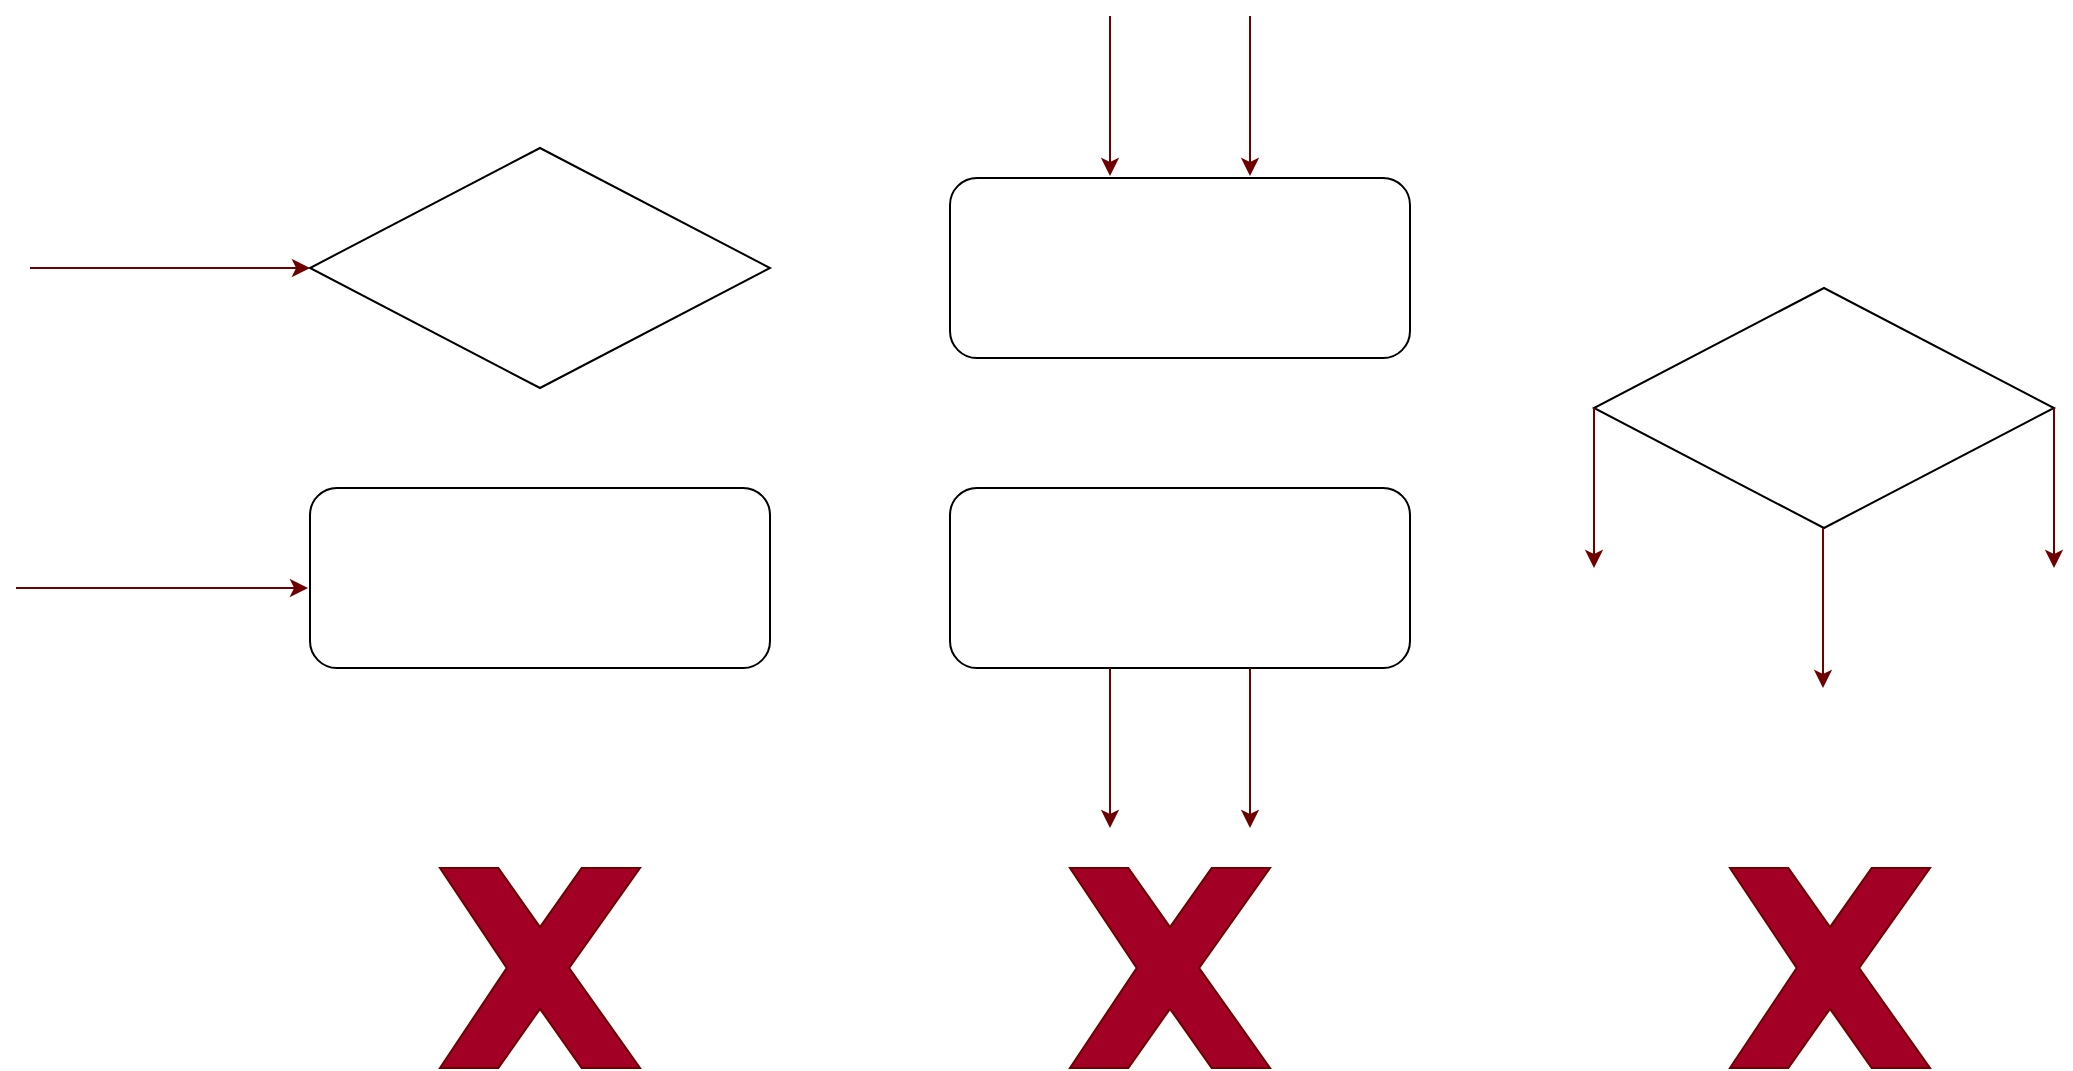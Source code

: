 <mxfile version="19.0.3" type="device"><diagram id="pdflSgArFLlm-xM5O-K_" name="Page-1"><mxGraphModel dx="1102" dy="857" grid="1" gridSize="10" guides="1" tooltips="1" connect="1" arrows="1" fold="1" page="1" pageScale="1" pageWidth="850" pageHeight="1100" math="0" shadow="0"><root><mxCell id="0"/><mxCell id="1" parent="0"/><mxCell id="jG1y0fN-Zmv9PkV20qpa-1" value="" style="rhombus;whiteSpace=wrap;html=1;" parent="1" vertex="1"><mxGeometry x="190" y="180" width="230" height="120" as="geometry"/></mxCell><mxCell id="jG1y0fN-Zmv9PkV20qpa-2" value="" style="rounded=1;whiteSpace=wrap;html=1;" parent="1" vertex="1"><mxGeometry x="190" y="350" width="230" height="90" as="geometry"/></mxCell><mxCell id="jG1y0fN-Zmv9PkV20qpa-3" value="" style="endArrow=classic;html=1;rounded=0;entryX=0;entryY=0.5;entryDx=0;entryDy=0;fillColor=#a20025;strokeColor=#6F0000;" parent="1" target="jG1y0fN-Zmv9PkV20qpa-1" edge="1"><mxGeometry width="50" height="50" relative="1" as="geometry"><mxPoint x="50" y="240" as="sourcePoint"/><mxPoint x="130" y="220" as="targetPoint"/></mxGeometry></mxCell><mxCell id="jG1y0fN-Zmv9PkV20qpa-6" value="" style="endArrow=classic;html=1;rounded=0;fillColor=#a20025;strokeColor=#6F0000;" parent="1" edge="1"><mxGeometry width="50" height="50" relative="1" as="geometry"><mxPoint x="43" y="400" as="sourcePoint"/><mxPoint x="189" y="400" as="targetPoint"/></mxGeometry></mxCell><mxCell id="jG1y0fN-Zmv9PkV20qpa-7" value="" style="verticalLabelPosition=bottom;verticalAlign=top;html=1;shape=mxgraph.basic.x;fillColor=#a20025;fontColor=#ffffff;strokeColor=#6F0000;" parent="1" vertex="1"><mxGeometry x="255" y="540" width="100" height="100" as="geometry"/></mxCell><mxCell id="jG1y0fN-Zmv9PkV20qpa-8" value="" style="rounded=1;whiteSpace=wrap;html=1;" parent="1" vertex="1"><mxGeometry x="510" y="195" width="230" height="90" as="geometry"/></mxCell><mxCell id="jG1y0fN-Zmv9PkV20qpa-9" value="" style="rounded=1;whiteSpace=wrap;html=1;" parent="1" vertex="1"><mxGeometry x="510" y="350" width="230" height="90" as="geometry"/></mxCell><mxCell id="jG1y0fN-Zmv9PkV20qpa-10" value="" style="endArrow=classic;html=1;rounded=0;fillColor=#a20025;strokeColor=#6F0000;" parent="1" edge="1"><mxGeometry width="50" height="50" relative="1" as="geometry"><mxPoint x="590" y="114" as="sourcePoint"/><mxPoint x="590" y="194" as="targetPoint"/></mxGeometry></mxCell><mxCell id="jG1y0fN-Zmv9PkV20qpa-11" value="" style="endArrow=classic;html=1;rounded=0;fillColor=#a20025;strokeColor=#6F0000;" parent="1" edge="1"><mxGeometry width="50" height="50" relative="1" as="geometry"><mxPoint x="660" y="114" as="sourcePoint"/><mxPoint x="660" y="194" as="targetPoint"/></mxGeometry></mxCell><mxCell id="jG1y0fN-Zmv9PkV20qpa-12" value="" style="endArrow=classic;html=1;rounded=0;fillColor=#a20025;strokeColor=#6F0000;" parent="1" edge="1"><mxGeometry width="50" height="50" relative="1" as="geometry"><mxPoint x="590" y="440" as="sourcePoint"/><mxPoint x="590" y="520" as="targetPoint"/></mxGeometry></mxCell><mxCell id="jG1y0fN-Zmv9PkV20qpa-13" value="" style="endArrow=classic;html=1;rounded=0;fillColor=#a20025;strokeColor=#6F0000;" parent="1" edge="1"><mxGeometry width="50" height="50" relative="1" as="geometry"><mxPoint x="660" y="440" as="sourcePoint"/><mxPoint x="660" y="520" as="targetPoint"/></mxGeometry></mxCell><mxCell id="jG1y0fN-Zmv9PkV20qpa-14" value="" style="rhombus;whiteSpace=wrap;html=1;" parent="1" vertex="1"><mxGeometry x="832" y="250" width="230" height="120" as="geometry"/></mxCell><mxCell id="jG1y0fN-Zmv9PkV20qpa-15" value="" style="endArrow=classic;html=1;rounded=0;fillColor=#a20025;strokeColor=#6F0000;" parent="1" edge="1"><mxGeometry width="50" height="50" relative="1" as="geometry"><mxPoint x="946.5" y="370" as="sourcePoint"/><mxPoint x="946.5" y="450" as="targetPoint"/></mxGeometry></mxCell><mxCell id="jG1y0fN-Zmv9PkV20qpa-16" value="" style="endArrow=classic;html=1;rounded=0;fillColor=#a20025;strokeColor=#6F0000;" parent="1" edge="1"><mxGeometry width="50" height="50" relative="1" as="geometry"><mxPoint x="832" y="310" as="sourcePoint"/><mxPoint x="832" y="390" as="targetPoint"/></mxGeometry></mxCell><mxCell id="jG1y0fN-Zmv9PkV20qpa-18" value="" style="endArrow=classic;html=1;rounded=0;fillColor=#a20025;strokeColor=#6F0000;" parent="1" edge="1"><mxGeometry width="50" height="50" relative="1" as="geometry"><mxPoint x="1062" y="310" as="sourcePoint"/><mxPoint x="1062" y="390" as="targetPoint"/></mxGeometry></mxCell><mxCell id="jG1y0fN-Zmv9PkV20qpa-19" value="" style="verticalLabelPosition=bottom;verticalAlign=top;html=1;shape=mxgraph.basic.x;fillColor=#a20025;fontColor=#ffffff;strokeColor=#6F0000;" parent="1" vertex="1"><mxGeometry x="570" y="540" width="100" height="100" as="geometry"/></mxCell><mxCell id="jG1y0fN-Zmv9PkV20qpa-20" value="" style="verticalLabelPosition=bottom;verticalAlign=top;html=1;shape=mxgraph.basic.x;fillColor=#a20025;fontColor=#ffffff;strokeColor=#6F0000;" parent="1" vertex="1"><mxGeometry x="900" y="540" width="100" height="100" as="geometry"/></mxCell></root></mxGraphModel></diagram></mxfile>
